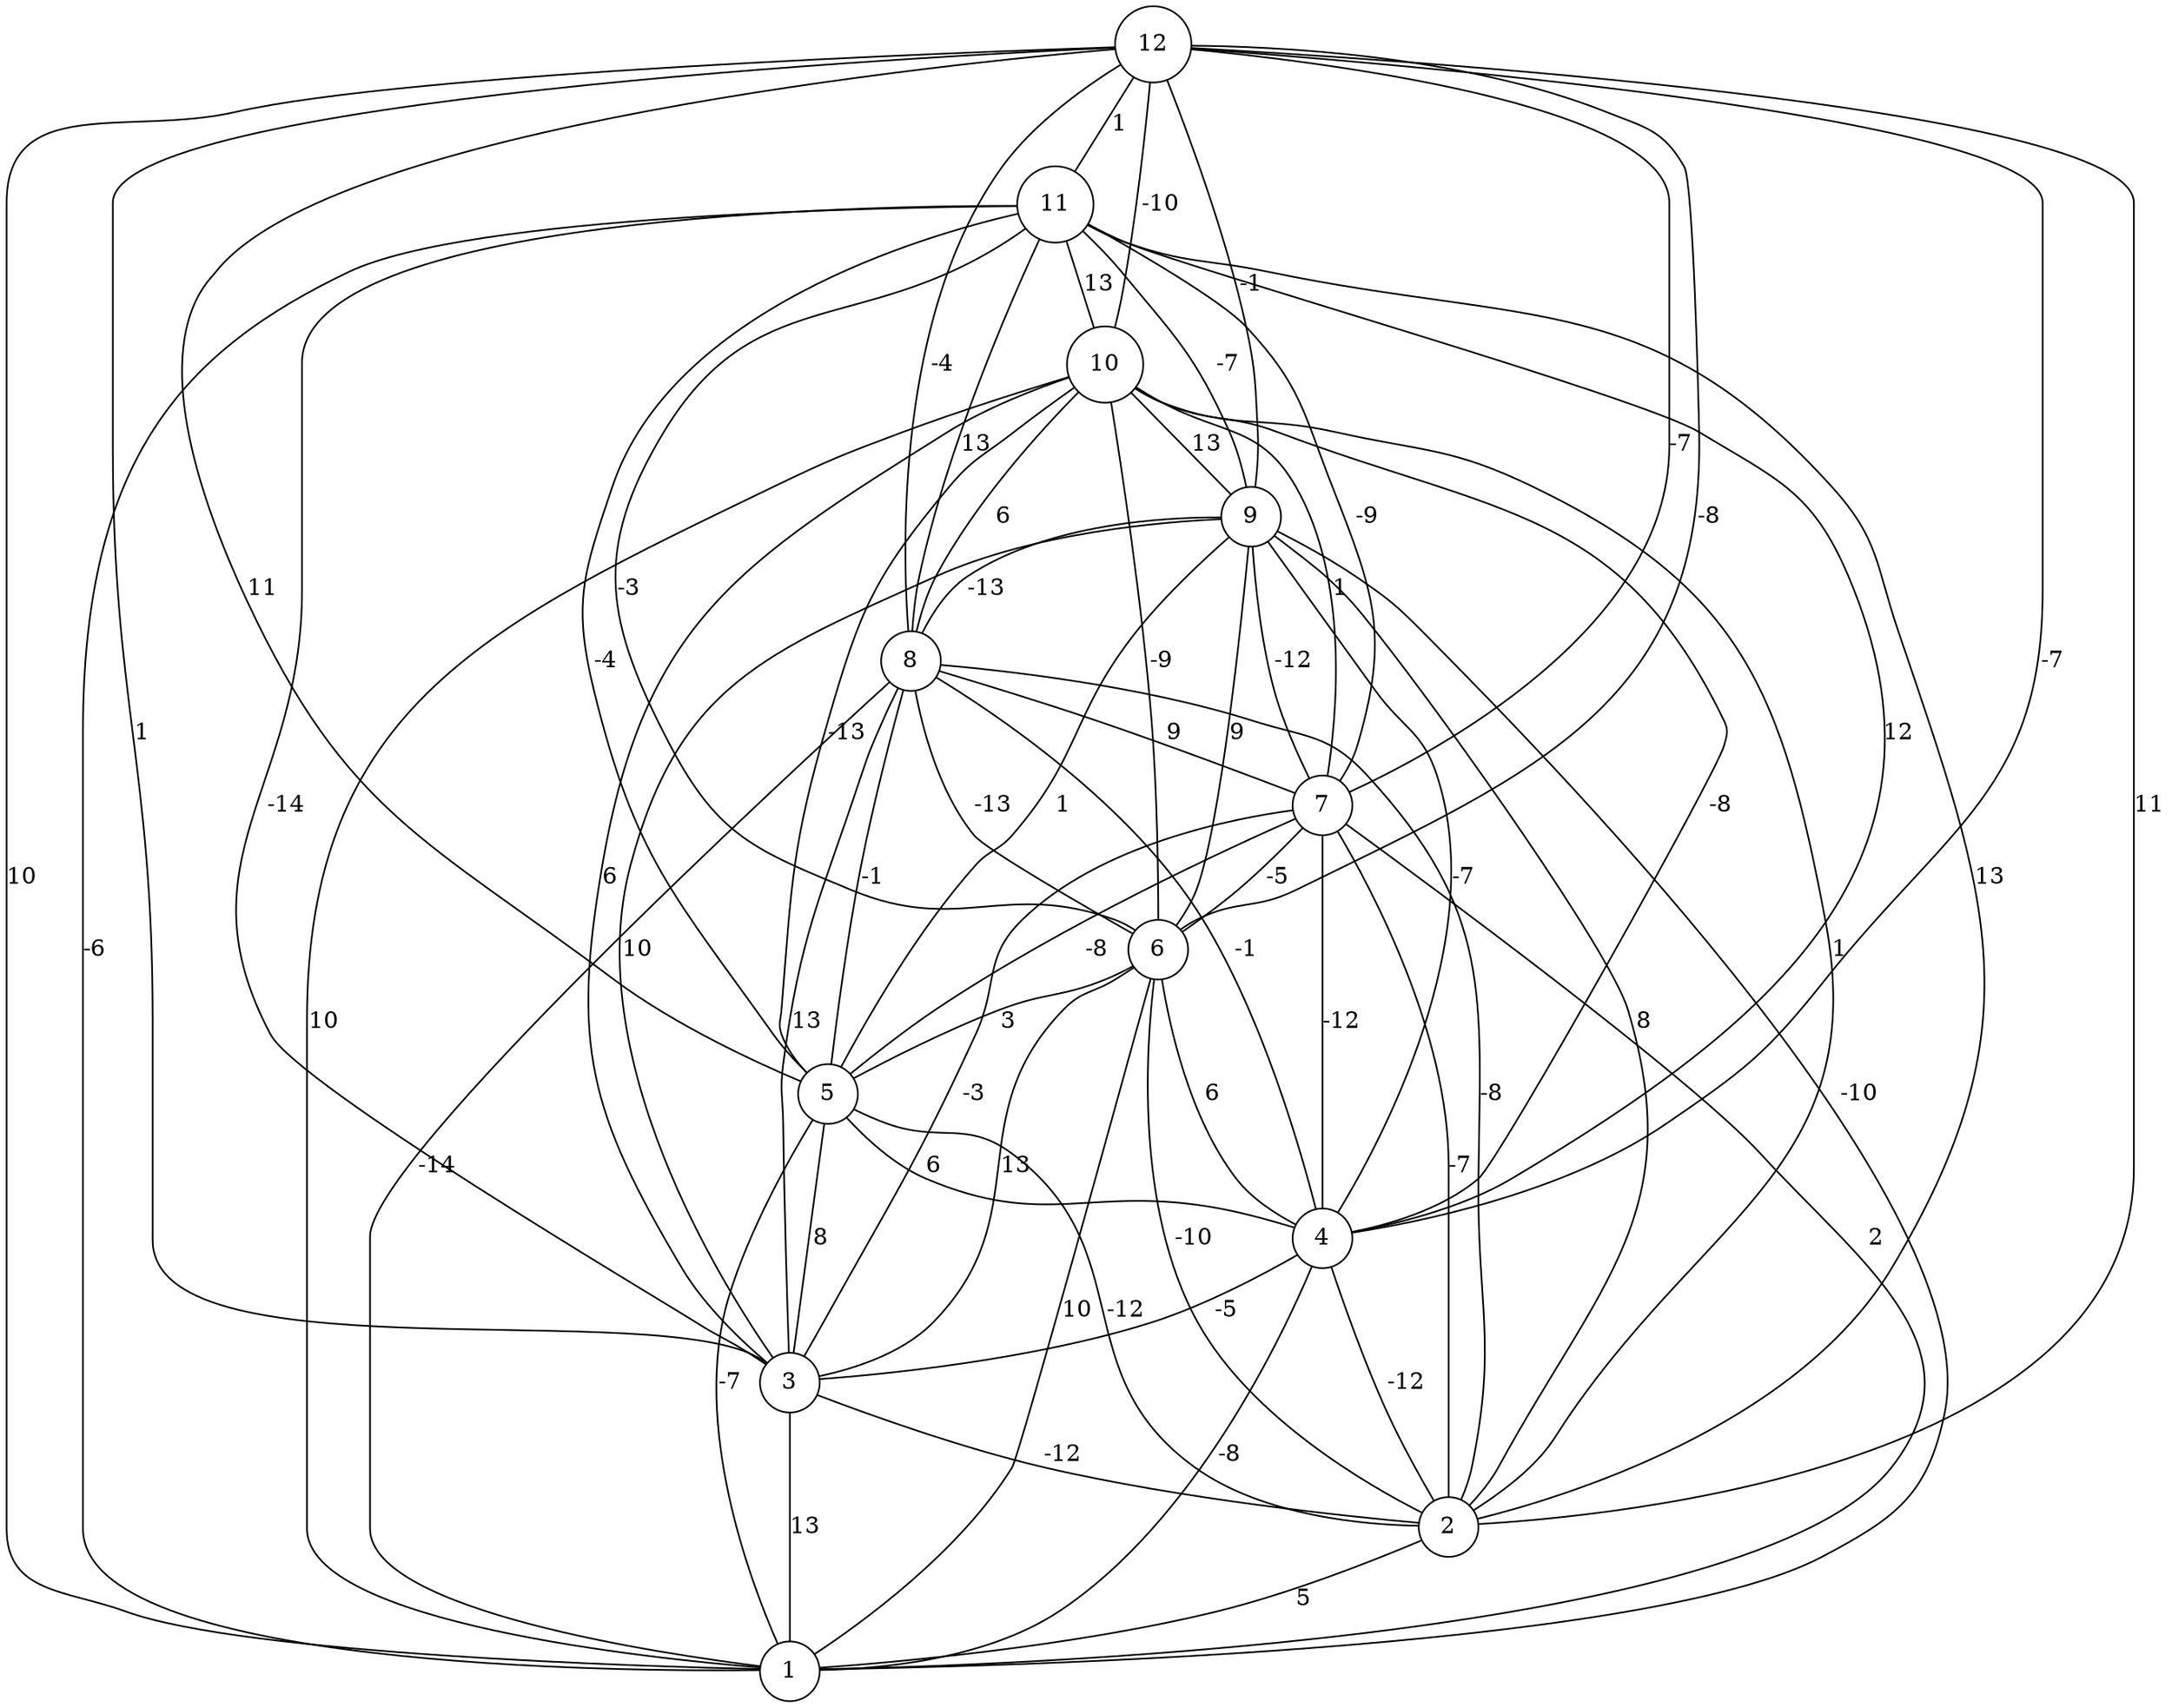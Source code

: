 graph { 
	 fontname="Helvetica,Arial,sans-serif" 
	 node [shape = circle]; 
	 12 -- 1 [label = "10"];
	 12 -- 2 [label = "11"];
	 12 -- 3 [label = "1"];
	 12 -- 4 [label = "-7"];
	 12 -- 5 [label = "11"];
	 12 -- 6 [label = "-8"];
	 12 -- 7 [label = "-7"];
	 12 -- 8 [label = "-4"];
	 12 -- 9 [label = "-1"];
	 12 -- 10 [label = "-10"];
	 12 -- 11 [label = "1"];
	 11 -- 1 [label = "-6"];
	 11 -- 2 [label = "13"];
	 11 -- 3 [label = "-14"];
	 11 -- 4 [label = "12"];
	 11 -- 5 [label = "-4"];
	 11 -- 6 [label = "-3"];
	 11 -- 7 [label = "-9"];
	 11 -- 8 [label = "13"];
	 11 -- 9 [label = "-7"];
	 11 -- 10 [label = "13"];
	 10 -- 1 [label = "10"];
	 10 -- 2 [label = "1"];
	 10 -- 3 [label = "6"];
	 10 -- 4 [label = "-8"];
	 10 -- 5 [label = "-13"];
	 10 -- 6 [label = "-9"];
	 10 -- 7 [label = "1"];
	 10 -- 8 [label = "6"];
	 10 -- 9 [label = "13"];
	 9 -- 1 [label = "-10"];
	 9 -- 2 [label = "8"];
	 9 -- 3 [label = "10"];
	 9 -- 4 [label = "-7"];
	 9 -- 5 [label = "1"];
	 9 -- 6 [label = "9"];
	 9 -- 7 [label = "-12"];
	 9 -- 8 [label = "-13"];
	 8 -- 1 [label = "-14"];
	 8 -- 2 [label = "-8"];
	 8 -- 3 [label = "13"];
	 8 -- 4 [label = "-1"];
	 8 -- 5 [label = "-1"];
	 8 -- 6 [label = "-13"];
	 8 -- 7 [label = "9"];
	 7 -- 1 [label = "2"];
	 7 -- 2 [label = "-7"];
	 7 -- 3 [label = "-3"];
	 7 -- 4 [label = "-12"];
	 7 -- 5 [label = "-8"];
	 7 -- 6 [label = "-5"];
	 6 -- 1 [label = "10"];
	 6 -- 2 [label = "-10"];
	 6 -- 3 [label = "13"];
	 6 -- 4 [label = "6"];
	 6 -- 5 [label = "3"];
	 5 -- 1 [label = "-7"];
	 5 -- 2 [label = "-12"];
	 5 -- 3 [label = "8"];
	 5 -- 4 [label = "6"];
	 4 -- 1 [label = "-8"];
	 4 -- 2 [label = "-12"];
	 4 -- 3 [label = "-5"];
	 3 -- 1 [label = "13"];
	 3 -- 2 [label = "-12"];
	 2 -- 1 [label = "5"];
	 1;
	 2;
	 3;
	 4;
	 5;
	 6;
	 7;
	 8;
	 9;
	 10;
	 11;
	 12;
}

